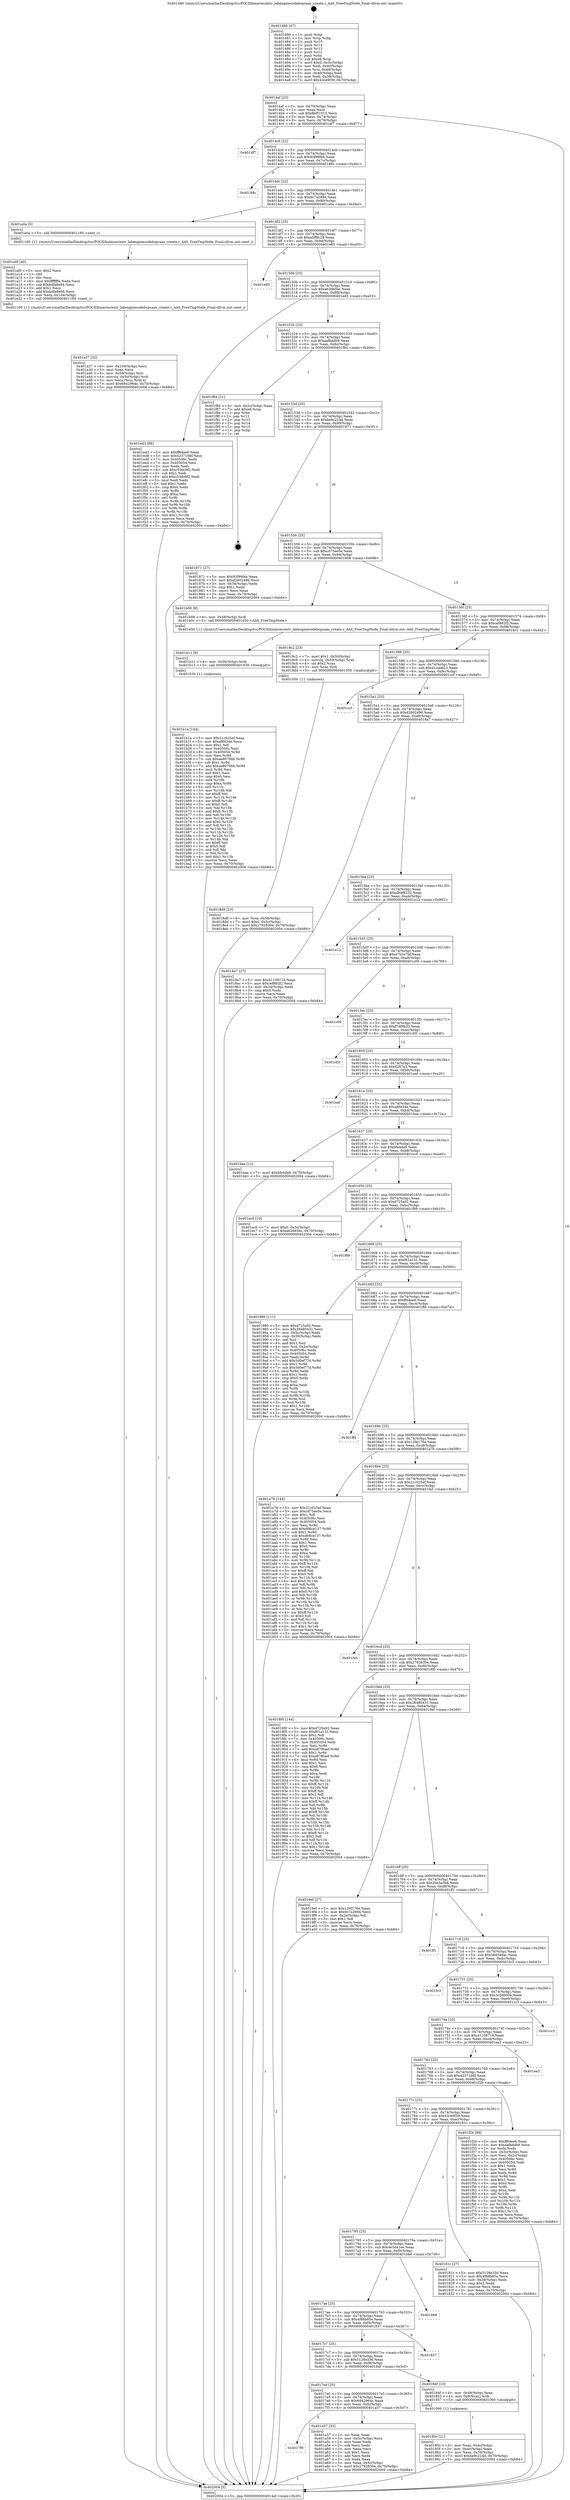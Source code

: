 digraph "0x401480" {
  label = "0x401480 (/mnt/c/Users/mathe/Desktop/tcc/POCII/binaries/extr_labenginecodebspcaas_create.c_AAS_FreeTmpNode_Final-ollvm.out::main(0))"
  labelloc = "t"
  node[shape=record]

  Entry [label="",width=0.3,height=0.3,shape=circle,fillcolor=black,style=filled]
  "0x4014af" [label="{
     0x4014af [23]\l
     | [instrs]\l
     &nbsp;&nbsp;0x4014af \<+3\>: mov -0x70(%rbp),%eax\l
     &nbsp;&nbsp;0x4014b2 \<+2\>: mov %eax,%ecx\l
     &nbsp;&nbsp;0x4014b4 \<+6\>: sub $0x8bf51015,%ecx\l
     &nbsp;&nbsp;0x4014ba \<+3\>: mov %eax,-0x74(%rbp)\l
     &nbsp;&nbsp;0x4014bd \<+3\>: mov %ecx,-0x78(%rbp)\l
     &nbsp;&nbsp;0x4014c0 \<+6\>: je 0000000000401df7 \<main+0x977\>\l
  }"]
  "0x401df7" [label="{
     0x401df7\l
  }", style=dashed]
  "0x4014c6" [label="{
     0x4014c6 [22]\l
     | [instrs]\l
     &nbsp;&nbsp;0x4014c6 \<+5\>: jmp 00000000004014cb \<main+0x4b\>\l
     &nbsp;&nbsp;0x4014cb \<+3\>: mov -0x74(%rbp),%eax\l
     &nbsp;&nbsp;0x4014ce \<+5\>: sub $0x93f99feb,%eax\l
     &nbsp;&nbsp;0x4014d3 \<+3\>: mov %eax,-0x7c(%rbp)\l
     &nbsp;&nbsp;0x4014d6 \<+6\>: je 000000000040188c \<main+0x40c\>\l
  }"]
  Exit [label="",width=0.3,height=0.3,shape=circle,fillcolor=black,style=filled,peripheries=2]
  "0x40188c" [label="{
     0x40188c\l
  }", style=dashed]
  "0x4014dc" [label="{
     0x4014dc [22]\l
     | [instrs]\l
     &nbsp;&nbsp;0x4014dc \<+5\>: jmp 00000000004014e1 \<main+0x61\>\l
     &nbsp;&nbsp;0x4014e1 \<+3\>: mov -0x74(%rbp),%eax\l
     &nbsp;&nbsp;0x4014e4 \<+5\>: sub $0x9c7a2894,%eax\l
     &nbsp;&nbsp;0x4014e9 \<+3\>: mov %eax,-0x80(%rbp)\l
     &nbsp;&nbsp;0x4014ec \<+6\>: je 0000000000401a0a \<main+0x58a\>\l
  }"]
  "0x401b1a" [label="{
     0x401b1a [144]\l
     | [instrs]\l
     &nbsp;&nbsp;0x401b1a \<+5\>: mov $0x21c025ef,%eax\l
     &nbsp;&nbsp;0x401b1f \<+5\>: mov $0xa8f434e,%ecx\l
     &nbsp;&nbsp;0x401b24 \<+2\>: mov $0x1,%dl\l
     &nbsp;&nbsp;0x401b26 \<+7\>: mov 0x40506c,%esi\l
     &nbsp;&nbsp;0x401b2d \<+8\>: mov 0x405054,%r8d\l
     &nbsp;&nbsp;0x401b35 \<+3\>: mov %esi,%r9d\l
     &nbsp;&nbsp;0x401b38 \<+7\>: sub $0xaa8070bb,%r9d\l
     &nbsp;&nbsp;0x401b3f \<+4\>: sub $0x1,%r9d\l
     &nbsp;&nbsp;0x401b43 \<+7\>: add $0xaa8070bb,%r9d\l
     &nbsp;&nbsp;0x401b4a \<+4\>: imul %r9d,%esi\l
     &nbsp;&nbsp;0x401b4e \<+3\>: and $0x1,%esi\l
     &nbsp;&nbsp;0x401b51 \<+3\>: cmp $0x0,%esi\l
     &nbsp;&nbsp;0x401b54 \<+4\>: sete %r10b\l
     &nbsp;&nbsp;0x401b58 \<+4\>: cmp $0xa,%r8d\l
     &nbsp;&nbsp;0x401b5c \<+4\>: setl %r11b\l
     &nbsp;&nbsp;0x401b60 \<+3\>: mov %r10b,%bl\l
     &nbsp;&nbsp;0x401b63 \<+3\>: xor $0xff,%bl\l
     &nbsp;&nbsp;0x401b66 \<+3\>: mov %r11b,%r14b\l
     &nbsp;&nbsp;0x401b69 \<+4\>: xor $0xff,%r14b\l
     &nbsp;&nbsp;0x401b6d \<+3\>: xor $0x0,%dl\l
     &nbsp;&nbsp;0x401b70 \<+3\>: mov %bl,%r15b\l
     &nbsp;&nbsp;0x401b73 \<+4\>: and $0x0,%r15b\l
     &nbsp;&nbsp;0x401b77 \<+3\>: and %dl,%r10b\l
     &nbsp;&nbsp;0x401b7a \<+3\>: mov %r14b,%r12b\l
     &nbsp;&nbsp;0x401b7d \<+4\>: and $0x0,%r12b\l
     &nbsp;&nbsp;0x401b81 \<+3\>: and %dl,%r11b\l
     &nbsp;&nbsp;0x401b84 \<+3\>: or %r10b,%r15b\l
     &nbsp;&nbsp;0x401b87 \<+3\>: or %r11b,%r12b\l
     &nbsp;&nbsp;0x401b8a \<+3\>: xor %r12b,%r15b\l
     &nbsp;&nbsp;0x401b8d \<+3\>: or %r14b,%bl\l
     &nbsp;&nbsp;0x401b90 \<+3\>: xor $0xff,%bl\l
     &nbsp;&nbsp;0x401b93 \<+3\>: or $0x0,%dl\l
     &nbsp;&nbsp;0x401b96 \<+2\>: and %dl,%bl\l
     &nbsp;&nbsp;0x401b98 \<+3\>: or %bl,%r15b\l
     &nbsp;&nbsp;0x401b9b \<+4\>: test $0x1,%r15b\l
     &nbsp;&nbsp;0x401b9f \<+3\>: cmovne %ecx,%eax\l
     &nbsp;&nbsp;0x401ba2 \<+3\>: mov %eax,-0x70(%rbp)\l
     &nbsp;&nbsp;0x401ba5 \<+5\>: jmp 0000000000402004 \<main+0xb84\>\l
  }"]
  "0x401a0a" [label="{
     0x401a0a [5]\l
     | [instrs]\l
     &nbsp;&nbsp;0x401a0a \<+5\>: call 0000000000401160 \<next_i\>\l
     | [calls]\l
     &nbsp;&nbsp;0x401160 \{1\} (/mnt/c/Users/mathe/Desktop/tcc/POCII/binaries/extr_labenginecodebspcaas_create.c_AAS_FreeTmpNode_Final-ollvm.out::next_i)\l
  }"]
  "0x4014f2" [label="{
     0x4014f2 [25]\l
     | [instrs]\l
     &nbsp;&nbsp;0x4014f2 \<+5\>: jmp 00000000004014f7 \<main+0x77\>\l
     &nbsp;&nbsp;0x4014f7 \<+3\>: mov -0x74(%rbp),%eax\l
     &nbsp;&nbsp;0x4014fa \<+5\>: sub $0xa5f8fc28,%eax\l
     &nbsp;&nbsp;0x4014ff \<+6\>: mov %eax,-0x84(%rbp)\l
     &nbsp;&nbsp;0x401505 \<+6\>: je 0000000000401e85 \<main+0xa05\>\l
  }"]
  "0x401b11" [label="{
     0x401b11 [9]\l
     | [instrs]\l
     &nbsp;&nbsp;0x401b11 \<+4\>: mov -0x58(%rbp),%rdi\l
     &nbsp;&nbsp;0x401b15 \<+5\>: call 0000000000401030 \<free@plt\>\l
     | [calls]\l
     &nbsp;&nbsp;0x401030 \{1\} (unknown)\l
  }"]
  "0x401e85" [label="{
     0x401e85\l
  }", style=dashed]
  "0x40150b" [label="{
     0x40150b [25]\l
     | [instrs]\l
     &nbsp;&nbsp;0x40150b \<+5\>: jmp 0000000000401510 \<main+0x90\>\l
     &nbsp;&nbsp;0x401510 \<+3\>: mov -0x74(%rbp),%eax\l
     &nbsp;&nbsp;0x401513 \<+5\>: sub $0xa62665bc,%eax\l
     &nbsp;&nbsp;0x401518 \<+6\>: mov %eax,-0x88(%rbp)\l
     &nbsp;&nbsp;0x40151e \<+6\>: je 0000000000401ed3 \<main+0xa53\>\l
  }"]
  "0x4017f9" [label="{
     0x4017f9\l
  }", style=dashed]
  "0x401ed3" [label="{
     0x401ed3 [88]\l
     | [instrs]\l
     &nbsp;&nbsp;0x401ed3 \<+5\>: mov $0xff64ee6,%eax\l
     &nbsp;&nbsp;0x401ed8 \<+5\>: mov $0x4237166f,%ecx\l
     &nbsp;&nbsp;0x401edd \<+7\>: mov 0x40506c,%edx\l
     &nbsp;&nbsp;0x401ee4 \<+7\>: mov 0x405054,%esi\l
     &nbsp;&nbsp;0x401eeb \<+2\>: mov %edx,%edi\l
     &nbsp;&nbsp;0x401eed \<+6\>: sub $0xc53dc9f2,%edi\l
     &nbsp;&nbsp;0x401ef3 \<+3\>: sub $0x1,%edi\l
     &nbsp;&nbsp;0x401ef6 \<+6\>: add $0xc53dc9f2,%edi\l
     &nbsp;&nbsp;0x401efc \<+3\>: imul %edi,%edx\l
     &nbsp;&nbsp;0x401eff \<+3\>: and $0x1,%edx\l
     &nbsp;&nbsp;0x401f02 \<+3\>: cmp $0x0,%edx\l
     &nbsp;&nbsp;0x401f05 \<+4\>: sete %r8b\l
     &nbsp;&nbsp;0x401f09 \<+3\>: cmp $0xa,%esi\l
     &nbsp;&nbsp;0x401f0c \<+4\>: setl %r9b\l
     &nbsp;&nbsp;0x401f10 \<+3\>: mov %r8b,%r10b\l
     &nbsp;&nbsp;0x401f13 \<+3\>: and %r9b,%r10b\l
     &nbsp;&nbsp;0x401f16 \<+3\>: xor %r9b,%r8b\l
     &nbsp;&nbsp;0x401f19 \<+3\>: or %r8b,%r10b\l
     &nbsp;&nbsp;0x401f1c \<+4\>: test $0x1,%r10b\l
     &nbsp;&nbsp;0x401f20 \<+3\>: cmovne %ecx,%eax\l
     &nbsp;&nbsp;0x401f23 \<+3\>: mov %eax,-0x70(%rbp)\l
     &nbsp;&nbsp;0x401f26 \<+5\>: jmp 0000000000402004 \<main+0xb84\>\l
  }"]
  "0x401524" [label="{
     0x401524 [25]\l
     | [instrs]\l
     &nbsp;&nbsp;0x401524 \<+5\>: jmp 0000000000401529 \<main+0xa9\>\l
     &nbsp;&nbsp;0x401529 \<+3\>: mov -0x74(%rbp),%eax\l
     &nbsp;&nbsp;0x40152c \<+5\>: sub $0xaafbddb9,%eax\l
     &nbsp;&nbsp;0x401531 \<+6\>: mov %eax,-0x8c(%rbp)\l
     &nbsp;&nbsp;0x401537 \<+6\>: je 0000000000401f84 \<main+0xb04\>\l
  }"]
  "0x401a57" [label="{
     0x401a57 [33]\l
     | [instrs]\l
     &nbsp;&nbsp;0x401a57 \<+2\>: xor %eax,%eax\l
     &nbsp;&nbsp;0x401a59 \<+3\>: mov -0x5c(%rbp),%ecx\l
     &nbsp;&nbsp;0x401a5c \<+2\>: mov %eax,%edx\l
     &nbsp;&nbsp;0x401a5e \<+2\>: sub %ecx,%edx\l
     &nbsp;&nbsp;0x401a60 \<+2\>: mov %eax,%ecx\l
     &nbsp;&nbsp;0x401a62 \<+3\>: sub $0x1,%ecx\l
     &nbsp;&nbsp;0x401a65 \<+2\>: add %ecx,%edx\l
     &nbsp;&nbsp;0x401a67 \<+2\>: sub %edx,%eax\l
     &nbsp;&nbsp;0x401a69 \<+3\>: mov %eax,-0x5c(%rbp)\l
     &nbsp;&nbsp;0x401a6c \<+7\>: movl $0x2792830e,-0x70(%rbp)\l
     &nbsp;&nbsp;0x401a73 \<+5\>: jmp 0000000000402004 \<main+0xb84\>\l
  }"]
  "0x401f84" [label="{
     0x401f84 [21]\l
     | [instrs]\l
     &nbsp;&nbsp;0x401f84 \<+3\>: mov -0x2c(%rbp),%eax\l
     &nbsp;&nbsp;0x401f87 \<+7\>: add $0xe8,%rsp\l
     &nbsp;&nbsp;0x401f8e \<+1\>: pop %rbx\l
     &nbsp;&nbsp;0x401f8f \<+2\>: pop %r12\l
     &nbsp;&nbsp;0x401f91 \<+2\>: pop %r13\l
     &nbsp;&nbsp;0x401f93 \<+2\>: pop %r14\l
     &nbsp;&nbsp;0x401f95 \<+2\>: pop %r15\l
     &nbsp;&nbsp;0x401f97 \<+1\>: pop %rbp\l
     &nbsp;&nbsp;0x401f98 \<+1\>: ret\l
  }"]
  "0x40153d" [label="{
     0x40153d [25]\l
     | [instrs]\l
     &nbsp;&nbsp;0x40153d \<+5\>: jmp 0000000000401542 \<main+0xc2\>\l
     &nbsp;&nbsp;0x401542 \<+3\>: mov -0x74(%rbp),%eax\l
     &nbsp;&nbsp;0x401545 \<+5\>: sub $0xbe9c224d,%eax\l
     &nbsp;&nbsp;0x40154a \<+6\>: mov %eax,-0x90(%rbp)\l
     &nbsp;&nbsp;0x401550 \<+6\>: je 0000000000401871 \<main+0x3f1\>\l
  }"]
  "0x401a37" [label="{
     0x401a37 [32]\l
     | [instrs]\l
     &nbsp;&nbsp;0x401a37 \<+6\>: mov -0x104(%rbp),%ecx\l
     &nbsp;&nbsp;0x401a3d \<+3\>: imul %eax,%ecx\l
     &nbsp;&nbsp;0x401a40 \<+4\>: mov -0x58(%rbp),%rsi\l
     &nbsp;&nbsp;0x401a44 \<+4\>: movslq -0x5c(%rbp),%rdi\l
     &nbsp;&nbsp;0x401a48 \<+3\>: mov %ecx,(%rsi,%rdi,4)\l
     &nbsp;&nbsp;0x401a4b \<+7\>: movl $0x6842964c,-0x70(%rbp)\l
     &nbsp;&nbsp;0x401a52 \<+5\>: jmp 0000000000402004 \<main+0xb84\>\l
  }"]
  "0x401871" [label="{
     0x401871 [27]\l
     | [instrs]\l
     &nbsp;&nbsp;0x401871 \<+5\>: mov $0x93f99feb,%eax\l
     &nbsp;&nbsp;0x401876 \<+5\>: mov $0xd2602496,%ecx\l
     &nbsp;&nbsp;0x40187b \<+3\>: mov -0x34(%rbp),%edx\l
     &nbsp;&nbsp;0x40187e \<+3\>: cmp $0x1,%edx\l
     &nbsp;&nbsp;0x401881 \<+3\>: cmovl %ecx,%eax\l
     &nbsp;&nbsp;0x401884 \<+3\>: mov %eax,-0x70(%rbp)\l
     &nbsp;&nbsp;0x401887 \<+5\>: jmp 0000000000402004 \<main+0xb84\>\l
  }"]
  "0x401556" [label="{
     0x401556 [25]\l
     | [instrs]\l
     &nbsp;&nbsp;0x401556 \<+5\>: jmp 000000000040155b \<main+0xdb\>\l
     &nbsp;&nbsp;0x40155b \<+3\>: mov -0x74(%rbp),%eax\l
     &nbsp;&nbsp;0x40155e \<+5\>: sub $0xcd75ee5e,%eax\l
     &nbsp;&nbsp;0x401563 \<+6\>: mov %eax,-0x94(%rbp)\l
     &nbsp;&nbsp;0x401569 \<+6\>: je 0000000000401b08 \<main+0x688\>\l
  }"]
  "0x401a0f" [label="{
     0x401a0f [40]\l
     | [instrs]\l
     &nbsp;&nbsp;0x401a0f \<+5\>: mov $0x2,%ecx\l
     &nbsp;&nbsp;0x401a14 \<+1\>: cltd\l
     &nbsp;&nbsp;0x401a15 \<+2\>: idiv %ecx\l
     &nbsp;&nbsp;0x401a17 \<+6\>: imul $0xfffffffe,%edx,%ecx\l
     &nbsp;&nbsp;0x401a1d \<+6\>: sub $0xbdfa8e94,%ecx\l
     &nbsp;&nbsp;0x401a23 \<+3\>: add $0x1,%ecx\l
     &nbsp;&nbsp;0x401a26 \<+6\>: add $0xbdfa8e94,%ecx\l
     &nbsp;&nbsp;0x401a2c \<+6\>: mov %ecx,-0x104(%rbp)\l
     &nbsp;&nbsp;0x401a32 \<+5\>: call 0000000000401160 \<next_i\>\l
     | [calls]\l
     &nbsp;&nbsp;0x401160 \{1\} (/mnt/c/Users/mathe/Desktop/tcc/POCII/binaries/extr_labenginecodebspcaas_create.c_AAS_FreeTmpNode_Final-ollvm.out::next_i)\l
  }"]
  "0x401b08" [label="{
     0x401b08 [9]\l
     | [instrs]\l
     &nbsp;&nbsp;0x401b08 \<+4\>: mov -0x58(%rbp),%rdi\l
     &nbsp;&nbsp;0x401b0c \<+5\>: call 0000000000401450 \<AAS_FreeTmpNode\>\l
     | [calls]\l
     &nbsp;&nbsp;0x401450 \{1\} (/mnt/c/Users/mathe/Desktop/tcc/POCII/binaries/extr_labenginecodebspcaas_create.c_AAS_FreeTmpNode_Final-ollvm.out::AAS_FreeTmpNode)\l
  }"]
  "0x40156f" [label="{
     0x40156f [25]\l
     | [instrs]\l
     &nbsp;&nbsp;0x40156f \<+5\>: jmp 0000000000401574 \<main+0xf4\>\l
     &nbsp;&nbsp;0x401574 \<+3\>: mov -0x74(%rbp),%eax\l
     &nbsp;&nbsp;0x401577 \<+5\>: sub $0xcef882f2,%eax\l
     &nbsp;&nbsp;0x40157c \<+6\>: mov %eax,-0x98(%rbp)\l
     &nbsp;&nbsp;0x401582 \<+6\>: je 00000000004018c2 \<main+0x442\>\l
  }"]
  "0x4018d9" [label="{
     0x4018d9 [23]\l
     | [instrs]\l
     &nbsp;&nbsp;0x4018d9 \<+4\>: mov %rax,-0x58(%rbp)\l
     &nbsp;&nbsp;0x4018dd \<+7\>: movl $0x0,-0x5c(%rbp)\l
     &nbsp;&nbsp;0x4018e4 \<+7\>: movl $0x2792830e,-0x70(%rbp)\l
     &nbsp;&nbsp;0x4018eb \<+5\>: jmp 0000000000402004 \<main+0xb84\>\l
  }"]
  "0x4018c2" [label="{
     0x4018c2 [23]\l
     | [instrs]\l
     &nbsp;&nbsp;0x4018c2 \<+7\>: movl $0x1,-0x50(%rbp)\l
     &nbsp;&nbsp;0x4018c9 \<+4\>: movslq -0x50(%rbp),%rax\l
     &nbsp;&nbsp;0x4018cd \<+4\>: shl $0x2,%rax\l
     &nbsp;&nbsp;0x4018d1 \<+3\>: mov %rax,%rdi\l
     &nbsp;&nbsp;0x4018d4 \<+5\>: call 0000000000401050 \<malloc@plt\>\l
     | [calls]\l
     &nbsp;&nbsp;0x401050 \{1\} (unknown)\l
  }"]
  "0x401588" [label="{
     0x401588 [25]\l
     | [instrs]\l
     &nbsp;&nbsp;0x401588 \<+5\>: jmp 000000000040158d \<main+0x10d\>\l
     &nbsp;&nbsp;0x40158d \<+3\>: mov -0x74(%rbp),%eax\l
     &nbsp;&nbsp;0x401590 \<+5\>: sub $0xd1ceb823,%eax\l
     &nbsp;&nbsp;0x401595 \<+6\>: mov %eax,-0x9c(%rbp)\l
     &nbsp;&nbsp;0x40159b \<+6\>: je 0000000000401ccf \<main+0x84f\>\l
  }"]
  "0x40185c" [label="{
     0x40185c [21]\l
     | [instrs]\l
     &nbsp;&nbsp;0x40185c \<+3\>: mov %eax,-0x4c(%rbp)\l
     &nbsp;&nbsp;0x40185f \<+3\>: mov -0x4c(%rbp),%eax\l
     &nbsp;&nbsp;0x401862 \<+3\>: mov %eax,-0x34(%rbp)\l
     &nbsp;&nbsp;0x401865 \<+7\>: movl $0xbe9c224d,-0x70(%rbp)\l
     &nbsp;&nbsp;0x40186c \<+5\>: jmp 0000000000402004 \<main+0xb84\>\l
  }"]
  "0x401ccf" [label="{
     0x401ccf\l
  }", style=dashed]
  "0x4015a1" [label="{
     0x4015a1 [25]\l
     | [instrs]\l
     &nbsp;&nbsp;0x4015a1 \<+5\>: jmp 00000000004015a6 \<main+0x126\>\l
     &nbsp;&nbsp;0x4015a6 \<+3\>: mov -0x74(%rbp),%eax\l
     &nbsp;&nbsp;0x4015a9 \<+5\>: sub $0xd2602496,%eax\l
     &nbsp;&nbsp;0x4015ae \<+6\>: mov %eax,-0xa0(%rbp)\l
     &nbsp;&nbsp;0x4015b4 \<+6\>: je 00000000004018a7 \<main+0x427\>\l
  }"]
  "0x4017e0" [label="{
     0x4017e0 [25]\l
     | [instrs]\l
     &nbsp;&nbsp;0x4017e0 \<+5\>: jmp 00000000004017e5 \<main+0x365\>\l
     &nbsp;&nbsp;0x4017e5 \<+3\>: mov -0x74(%rbp),%eax\l
     &nbsp;&nbsp;0x4017e8 \<+5\>: sub $0x6842964c,%eax\l
     &nbsp;&nbsp;0x4017ed \<+6\>: mov %eax,-0xfc(%rbp)\l
     &nbsp;&nbsp;0x4017f3 \<+6\>: je 0000000000401a57 \<main+0x5d7\>\l
  }"]
  "0x4018a7" [label="{
     0x4018a7 [27]\l
     | [instrs]\l
     &nbsp;&nbsp;0x4018a7 \<+5\>: mov $0x41108714,%eax\l
     &nbsp;&nbsp;0x4018ac \<+5\>: mov $0xcef882f2,%ecx\l
     &nbsp;&nbsp;0x4018b1 \<+3\>: mov -0x34(%rbp),%edx\l
     &nbsp;&nbsp;0x4018b4 \<+3\>: cmp $0x0,%edx\l
     &nbsp;&nbsp;0x4018b7 \<+3\>: cmove %ecx,%eax\l
     &nbsp;&nbsp;0x4018ba \<+3\>: mov %eax,-0x70(%rbp)\l
     &nbsp;&nbsp;0x4018bd \<+5\>: jmp 0000000000402004 \<main+0xb84\>\l
  }"]
  "0x4015ba" [label="{
     0x4015ba [25]\l
     | [instrs]\l
     &nbsp;&nbsp;0x4015ba \<+5\>: jmp 00000000004015bf \<main+0x13f\>\l
     &nbsp;&nbsp;0x4015bf \<+3\>: mov -0x74(%rbp),%eax\l
     &nbsp;&nbsp;0x4015c2 \<+5\>: sub $0xdb4f8232,%eax\l
     &nbsp;&nbsp;0x4015c7 \<+6\>: mov %eax,-0xa4(%rbp)\l
     &nbsp;&nbsp;0x4015cd \<+6\>: je 0000000000401e12 \<main+0x992\>\l
  }"]
  "0x40184f" [label="{
     0x40184f [13]\l
     | [instrs]\l
     &nbsp;&nbsp;0x40184f \<+4\>: mov -0x48(%rbp),%rax\l
     &nbsp;&nbsp;0x401853 \<+4\>: mov 0x8(%rax),%rdi\l
     &nbsp;&nbsp;0x401857 \<+5\>: call 0000000000401060 \<atoi@plt\>\l
     | [calls]\l
     &nbsp;&nbsp;0x401060 \{1\} (unknown)\l
  }"]
  "0x401e12" [label="{
     0x401e12\l
  }", style=dashed]
  "0x4015d3" [label="{
     0x4015d3 [25]\l
     | [instrs]\l
     &nbsp;&nbsp;0x4015d3 \<+5\>: jmp 00000000004015d8 \<main+0x158\>\l
     &nbsp;&nbsp;0x4015d8 \<+3\>: mov -0x74(%rbp),%eax\l
     &nbsp;&nbsp;0x4015db \<+5\>: sub $0xe7b2e7bf,%eax\l
     &nbsp;&nbsp;0x4015e0 \<+6\>: mov %eax,-0xa8(%rbp)\l
     &nbsp;&nbsp;0x4015e6 \<+6\>: je 0000000000401c09 \<main+0x789\>\l
  }"]
  "0x4017c7" [label="{
     0x4017c7 [25]\l
     | [instrs]\l
     &nbsp;&nbsp;0x4017c7 \<+5\>: jmp 00000000004017cc \<main+0x34c\>\l
     &nbsp;&nbsp;0x4017cc \<+3\>: mov -0x74(%rbp),%eax\l
     &nbsp;&nbsp;0x4017cf \<+5\>: sub $0x5128e33d,%eax\l
     &nbsp;&nbsp;0x4017d4 \<+6\>: mov %eax,-0xf8(%rbp)\l
     &nbsp;&nbsp;0x4017da \<+6\>: je 000000000040184f \<main+0x3cf\>\l
  }"]
  "0x401c09" [label="{
     0x401c09\l
  }", style=dashed]
  "0x4015ec" [label="{
     0x4015ec [25]\l
     | [instrs]\l
     &nbsp;&nbsp;0x4015ec \<+5\>: jmp 00000000004015f1 \<main+0x171\>\l
     &nbsp;&nbsp;0x4015f1 \<+3\>: mov -0x74(%rbp),%eax\l
     &nbsp;&nbsp;0x4015f4 \<+5\>: sub $0xf7df9b33,%eax\l
     &nbsp;&nbsp;0x4015f9 \<+6\>: mov %eax,-0xac(%rbp)\l
     &nbsp;&nbsp;0x4015ff \<+6\>: je 0000000000401d5f \<main+0x8df\>\l
  }"]
  "0x401837" [label="{
     0x401837\l
  }", style=dashed]
  "0x401d5f" [label="{
     0x401d5f\l
  }", style=dashed]
  "0x401605" [label="{
     0x401605 [25]\l
     | [instrs]\l
     &nbsp;&nbsp;0x401605 \<+5\>: jmp 000000000040160a \<main+0x18a\>\l
     &nbsp;&nbsp;0x40160a \<+3\>: mov -0x74(%rbp),%eax\l
     &nbsp;&nbsp;0x40160d \<+5\>: sub $0x4287a3,%eax\l
     &nbsp;&nbsp;0x401612 \<+6\>: mov %eax,-0xb0(%rbp)\l
     &nbsp;&nbsp;0x401618 \<+6\>: je 0000000000401eaf \<main+0xa2f\>\l
  }"]
  "0x4017ae" [label="{
     0x4017ae [25]\l
     | [instrs]\l
     &nbsp;&nbsp;0x4017ae \<+5\>: jmp 00000000004017b3 \<main+0x333\>\l
     &nbsp;&nbsp;0x4017b3 \<+3\>: mov -0x74(%rbp),%eax\l
     &nbsp;&nbsp;0x4017b6 \<+5\>: sub $0x4f88b85e,%eax\l
     &nbsp;&nbsp;0x4017bb \<+6\>: mov %eax,-0xf4(%rbp)\l
     &nbsp;&nbsp;0x4017c1 \<+6\>: je 0000000000401837 \<main+0x3b7\>\l
  }"]
  "0x401eaf" [label="{
     0x401eaf\l
  }", style=dashed]
  "0x40161e" [label="{
     0x40161e [25]\l
     | [instrs]\l
     &nbsp;&nbsp;0x40161e \<+5\>: jmp 0000000000401623 \<main+0x1a3\>\l
     &nbsp;&nbsp;0x401623 \<+3\>: mov -0x74(%rbp),%eax\l
     &nbsp;&nbsp;0x401626 \<+5\>: sub $0xa8f434e,%eax\l
     &nbsp;&nbsp;0x40162b \<+6\>: mov %eax,-0xb4(%rbp)\l
     &nbsp;&nbsp;0x401631 \<+6\>: je 0000000000401baa \<main+0x72a\>\l
  }"]
  "0x401bb6" [label="{
     0x401bb6\l
  }", style=dashed]
  "0x401baa" [label="{
     0x401baa [12]\l
     | [instrs]\l
     &nbsp;&nbsp;0x401baa \<+7\>: movl $0xbfe4da9,-0x70(%rbp)\l
     &nbsp;&nbsp;0x401bb1 \<+5\>: jmp 0000000000402004 \<main+0xb84\>\l
  }"]
  "0x401637" [label="{
     0x401637 [25]\l
     | [instrs]\l
     &nbsp;&nbsp;0x401637 \<+5\>: jmp 000000000040163c \<main+0x1bc\>\l
     &nbsp;&nbsp;0x40163c \<+3\>: mov -0x74(%rbp),%eax\l
     &nbsp;&nbsp;0x40163f \<+5\>: sub $0xbfe4da9,%eax\l
     &nbsp;&nbsp;0x401644 \<+6\>: mov %eax,-0xb8(%rbp)\l
     &nbsp;&nbsp;0x40164a \<+6\>: je 0000000000401ec0 \<main+0xa40\>\l
  }"]
  "0x401480" [label="{
     0x401480 [47]\l
     | [instrs]\l
     &nbsp;&nbsp;0x401480 \<+1\>: push %rbp\l
     &nbsp;&nbsp;0x401481 \<+3\>: mov %rsp,%rbp\l
     &nbsp;&nbsp;0x401484 \<+2\>: push %r15\l
     &nbsp;&nbsp;0x401486 \<+2\>: push %r14\l
     &nbsp;&nbsp;0x401488 \<+2\>: push %r13\l
     &nbsp;&nbsp;0x40148a \<+2\>: push %r12\l
     &nbsp;&nbsp;0x40148c \<+1\>: push %rbx\l
     &nbsp;&nbsp;0x40148d \<+7\>: sub $0xe8,%rsp\l
     &nbsp;&nbsp;0x401494 \<+7\>: movl $0x0,-0x3c(%rbp)\l
     &nbsp;&nbsp;0x40149b \<+3\>: mov %edi,-0x40(%rbp)\l
     &nbsp;&nbsp;0x40149e \<+4\>: mov %rsi,-0x48(%rbp)\l
     &nbsp;&nbsp;0x4014a2 \<+3\>: mov -0x40(%rbp),%edi\l
     &nbsp;&nbsp;0x4014a5 \<+3\>: mov %edi,-0x38(%rbp)\l
     &nbsp;&nbsp;0x4014a8 \<+7\>: movl $0x43ce9f39,-0x70(%rbp)\l
  }"]
  "0x401ec0" [label="{
     0x401ec0 [19]\l
     | [instrs]\l
     &nbsp;&nbsp;0x401ec0 \<+7\>: movl $0x0,-0x3c(%rbp)\l
     &nbsp;&nbsp;0x401ec7 \<+7\>: movl $0xa62665bc,-0x70(%rbp)\l
     &nbsp;&nbsp;0x401ece \<+5\>: jmp 0000000000402004 \<main+0xb84\>\l
  }"]
  "0x401650" [label="{
     0x401650 [25]\l
     | [instrs]\l
     &nbsp;&nbsp;0x401650 \<+5\>: jmp 0000000000401655 \<main+0x1d5\>\l
     &nbsp;&nbsp;0x401655 \<+3\>: mov -0x74(%rbp),%eax\l
     &nbsp;&nbsp;0x401658 \<+5\>: sub $0xd725a92,%eax\l
     &nbsp;&nbsp;0x40165d \<+6\>: mov %eax,-0xbc(%rbp)\l
     &nbsp;&nbsp;0x401663 \<+6\>: je 0000000000401f99 \<main+0xb19\>\l
  }"]
  "0x402004" [label="{
     0x402004 [5]\l
     | [instrs]\l
     &nbsp;&nbsp;0x402004 \<+5\>: jmp 00000000004014af \<main+0x2f\>\l
  }"]
  "0x401f99" [label="{
     0x401f99\l
  }", style=dashed]
  "0x401669" [label="{
     0x401669 [25]\l
     | [instrs]\l
     &nbsp;&nbsp;0x401669 \<+5\>: jmp 000000000040166e \<main+0x1ee\>\l
     &nbsp;&nbsp;0x40166e \<+3\>: mov -0x74(%rbp),%eax\l
     &nbsp;&nbsp;0x401671 \<+5\>: sub $0xf61a131,%eax\l
     &nbsp;&nbsp;0x401676 \<+6\>: mov %eax,-0xc0(%rbp)\l
     &nbsp;&nbsp;0x40167c \<+6\>: je 0000000000401980 \<main+0x500\>\l
  }"]
  "0x401795" [label="{
     0x401795 [25]\l
     | [instrs]\l
     &nbsp;&nbsp;0x401795 \<+5\>: jmp 000000000040179a \<main+0x31a\>\l
     &nbsp;&nbsp;0x40179a \<+3\>: mov -0x74(%rbp),%eax\l
     &nbsp;&nbsp;0x40179d \<+5\>: sub $0x4e3d41ee,%eax\l
     &nbsp;&nbsp;0x4017a2 \<+6\>: mov %eax,-0xf0(%rbp)\l
     &nbsp;&nbsp;0x4017a8 \<+6\>: je 0000000000401bb6 \<main+0x736\>\l
  }"]
  "0x401980" [label="{
     0x401980 [111]\l
     | [instrs]\l
     &nbsp;&nbsp;0x401980 \<+5\>: mov $0xd725a92,%eax\l
     &nbsp;&nbsp;0x401985 \<+5\>: mov $0x28480431,%ecx\l
     &nbsp;&nbsp;0x40198a \<+3\>: mov -0x5c(%rbp),%edx\l
     &nbsp;&nbsp;0x40198d \<+3\>: cmp -0x50(%rbp),%edx\l
     &nbsp;&nbsp;0x401990 \<+4\>: setl %sil\l
     &nbsp;&nbsp;0x401994 \<+4\>: and $0x1,%sil\l
     &nbsp;&nbsp;0x401998 \<+4\>: mov %sil,-0x2e(%rbp)\l
     &nbsp;&nbsp;0x40199c \<+7\>: mov 0x40506c,%edx\l
     &nbsp;&nbsp;0x4019a3 \<+7\>: mov 0x405054,%edi\l
     &nbsp;&nbsp;0x4019aa \<+3\>: mov %edx,%r8d\l
     &nbsp;&nbsp;0x4019ad \<+7\>: add $0x5d0ef77d,%r8d\l
     &nbsp;&nbsp;0x4019b4 \<+4\>: sub $0x1,%r8d\l
     &nbsp;&nbsp;0x4019b8 \<+7\>: sub $0x5d0ef77d,%r8d\l
     &nbsp;&nbsp;0x4019bf \<+4\>: imul %r8d,%edx\l
     &nbsp;&nbsp;0x4019c3 \<+3\>: and $0x1,%edx\l
     &nbsp;&nbsp;0x4019c6 \<+3\>: cmp $0x0,%edx\l
     &nbsp;&nbsp;0x4019c9 \<+4\>: sete %sil\l
     &nbsp;&nbsp;0x4019cd \<+3\>: cmp $0xa,%edi\l
     &nbsp;&nbsp;0x4019d0 \<+4\>: setl %r9b\l
     &nbsp;&nbsp;0x4019d4 \<+3\>: mov %sil,%r10b\l
     &nbsp;&nbsp;0x4019d7 \<+3\>: and %r9b,%r10b\l
     &nbsp;&nbsp;0x4019da \<+3\>: xor %r9b,%sil\l
     &nbsp;&nbsp;0x4019dd \<+3\>: or %sil,%r10b\l
     &nbsp;&nbsp;0x4019e0 \<+4\>: test $0x1,%r10b\l
     &nbsp;&nbsp;0x4019e4 \<+3\>: cmovne %ecx,%eax\l
     &nbsp;&nbsp;0x4019e7 \<+3\>: mov %eax,-0x70(%rbp)\l
     &nbsp;&nbsp;0x4019ea \<+5\>: jmp 0000000000402004 \<main+0xb84\>\l
  }"]
  "0x401682" [label="{
     0x401682 [25]\l
     | [instrs]\l
     &nbsp;&nbsp;0x401682 \<+5\>: jmp 0000000000401687 \<main+0x207\>\l
     &nbsp;&nbsp;0x401687 \<+3\>: mov -0x74(%rbp),%eax\l
     &nbsp;&nbsp;0x40168a \<+5\>: sub $0xff64ee6,%eax\l
     &nbsp;&nbsp;0x40168f \<+6\>: mov %eax,-0xc4(%rbp)\l
     &nbsp;&nbsp;0x401695 \<+6\>: je 0000000000401ffd \<main+0xb7d\>\l
  }"]
  "0x40181c" [label="{
     0x40181c [27]\l
     | [instrs]\l
     &nbsp;&nbsp;0x40181c \<+5\>: mov $0x5128e33d,%eax\l
     &nbsp;&nbsp;0x401821 \<+5\>: mov $0x4f88b85e,%ecx\l
     &nbsp;&nbsp;0x401826 \<+3\>: mov -0x38(%rbp),%edx\l
     &nbsp;&nbsp;0x401829 \<+3\>: cmp $0x2,%edx\l
     &nbsp;&nbsp;0x40182c \<+3\>: cmovne %ecx,%eax\l
     &nbsp;&nbsp;0x40182f \<+3\>: mov %eax,-0x70(%rbp)\l
     &nbsp;&nbsp;0x401832 \<+5\>: jmp 0000000000402004 \<main+0xb84\>\l
  }"]
  "0x401ffd" [label="{
     0x401ffd\l
  }", style=dashed]
  "0x40169b" [label="{
     0x40169b [25]\l
     | [instrs]\l
     &nbsp;&nbsp;0x40169b \<+5\>: jmp 00000000004016a0 \<main+0x220\>\l
     &nbsp;&nbsp;0x4016a0 \<+3\>: mov -0x74(%rbp),%eax\l
     &nbsp;&nbsp;0x4016a3 \<+5\>: sub $0x12fd176e,%eax\l
     &nbsp;&nbsp;0x4016a8 \<+6\>: mov %eax,-0xc8(%rbp)\l
     &nbsp;&nbsp;0x4016ae \<+6\>: je 0000000000401a78 \<main+0x5f8\>\l
  }"]
  "0x40177c" [label="{
     0x40177c [25]\l
     | [instrs]\l
     &nbsp;&nbsp;0x40177c \<+5\>: jmp 0000000000401781 \<main+0x301\>\l
     &nbsp;&nbsp;0x401781 \<+3\>: mov -0x74(%rbp),%eax\l
     &nbsp;&nbsp;0x401784 \<+5\>: sub $0x43ce9f39,%eax\l
     &nbsp;&nbsp;0x401789 \<+6\>: mov %eax,-0xec(%rbp)\l
     &nbsp;&nbsp;0x40178f \<+6\>: je 000000000040181c \<main+0x39c\>\l
  }"]
  "0x401a78" [label="{
     0x401a78 [144]\l
     | [instrs]\l
     &nbsp;&nbsp;0x401a78 \<+5\>: mov $0x21c025ef,%eax\l
     &nbsp;&nbsp;0x401a7d \<+5\>: mov $0xcd75ee5e,%ecx\l
     &nbsp;&nbsp;0x401a82 \<+2\>: mov $0x1,%dl\l
     &nbsp;&nbsp;0x401a84 \<+7\>: mov 0x40506c,%esi\l
     &nbsp;&nbsp;0x401a8b \<+7\>: mov 0x405054,%edi\l
     &nbsp;&nbsp;0x401a92 \<+3\>: mov %esi,%r8d\l
     &nbsp;&nbsp;0x401a95 \<+7\>: add $0xd68ce137,%r8d\l
     &nbsp;&nbsp;0x401a9c \<+4\>: sub $0x1,%r8d\l
     &nbsp;&nbsp;0x401aa0 \<+7\>: sub $0xd68ce137,%r8d\l
     &nbsp;&nbsp;0x401aa7 \<+4\>: imul %r8d,%esi\l
     &nbsp;&nbsp;0x401aab \<+3\>: and $0x1,%esi\l
     &nbsp;&nbsp;0x401aae \<+3\>: cmp $0x0,%esi\l
     &nbsp;&nbsp;0x401ab1 \<+4\>: sete %r9b\l
     &nbsp;&nbsp;0x401ab5 \<+3\>: cmp $0xa,%edi\l
     &nbsp;&nbsp;0x401ab8 \<+4\>: setl %r10b\l
     &nbsp;&nbsp;0x401abc \<+3\>: mov %r9b,%r11b\l
     &nbsp;&nbsp;0x401abf \<+4\>: xor $0xff,%r11b\l
     &nbsp;&nbsp;0x401ac3 \<+3\>: mov %r10b,%bl\l
     &nbsp;&nbsp;0x401ac6 \<+3\>: xor $0xff,%bl\l
     &nbsp;&nbsp;0x401ac9 \<+3\>: xor $0x0,%dl\l
     &nbsp;&nbsp;0x401acc \<+3\>: mov %r11b,%r14b\l
     &nbsp;&nbsp;0x401acf \<+4\>: and $0x0,%r14b\l
     &nbsp;&nbsp;0x401ad3 \<+3\>: and %dl,%r9b\l
     &nbsp;&nbsp;0x401ad6 \<+3\>: mov %bl,%r15b\l
     &nbsp;&nbsp;0x401ad9 \<+4\>: and $0x0,%r15b\l
     &nbsp;&nbsp;0x401add \<+3\>: and %dl,%r10b\l
     &nbsp;&nbsp;0x401ae0 \<+3\>: or %r9b,%r14b\l
     &nbsp;&nbsp;0x401ae3 \<+3\>: or %r10b,%r15b\l
     &nbsp;&nbsp;0x401ae6 \<+3\>: xor %r15b,%r14b\l
     &nbsp;&nbsp;0x401ae9 \<+3\>: or %bl,%r11b\l
     &nbsp;&nbsp;0x401aec \<+4\>: xor $0xff,%r11b\l
     &nbsp;&nbsp;0x401af0 \<+3\>: or $0x0,%dl\l
     &nbsp;&nbsp;0x401af3 \<+3\>: and %dl,%r11b\l
     &nbsp;&nbsp;0x401af6 \<+3\>: or %r11b,%r14b\l
     &nbsp;&nbsp;0x401af9 \<+4\>: test $0x1,%r14b\l
     &nbsp;&nbsp;0x401afd \<+3\>: cmovne %ecx,%eax\l
     &nbsp;&nbsp;0x401b00 \<+3\>: mov %eax,-0x70(%rbp)\l
     &nbsp;&nbsp;0x401b03 \<+5\>: jmp 0000000000402004 \<main+0xb84\>\l
  }"]
  "0x4016b4" [label="{
     0x4016b4 [25]\l
     | [instrs]\l
     &nbsp;&nbsp;0x4016b4 \<+5\>: jmp 00000000004016b9 \<main+0x239\>\l
     &nbsp;&nbsp;0x4016b9 \<+3\>: mov -0x74(%rbp),%eax\l
     &nbsp;&nbsp;0x4016bc \<+5\>: sub $0x21c025ef,%eax\l
     &nbsp;&nbsp;0x4016c1 \<+6\>: mov %eax,-0xcc(%rbp)\l
     &nbsp;&nbsp;0x4016c7 \<+6\>: je 0000000000401fa5 \<main+0xb25\>\l
  }"]
  "0x401f2b" [label="{
     0x401f2b [89]\l
     | [instrs]\l
     &nbsp;&nbsp;0x401f2b \<+5\>: mov $0xff64ee6,%eax\l
     &nbsp;&nbsp;0x401f30 \<+5\>: mov $0xaafbddb9,%ecx\l
     &nbsp;&nbsp;0x401f35 \<+2\>: xor %edx,%edx\l
     &nbsp;&nbsp;0x401f37 \<+3\>: mov -0x3c(%rbp),%esi\l
     &nbsp;&nbsp;0x401f3a \<+3\>: mov %esi,-0x2c(%rbp)\l
     &nbsp;&nbsp;0x401f3d \<+7\>: mov 0x40506c,%esi\l
     &nbsp;&nbsp;0x401f44 \<+7\>: mov 0x405054,%edi\l
     &nbsp;&nbsp;0x401f4b \<+3\>: sub $0x1,%edx\l
     &nbsp;&nbsp;0x401f4e \<+3\>: mov %esi,%r8d\l
     &nbsp;&nbsp;0x401f51 \<+3\>: add %edx,%r8d\l
     &nbsp;&nbsp;0x401f54 \<+4\>: imul %r8d,%esi\l
     &nbsp;&nbsp;0x401f58 \<+3\>: and $0x1,%esi\l
     &nbsp;&nbsp;0x401f5b \<+3\>: cmp $0x0,%esi\l
     &nbsp;&nbsp;0x401f5e \<+4\>: sete %r9b\l
     &nbsp;&nbsp;0x401f62 \<+3\>: cmp $0xa,%edi\l
     &nbsp;&nbsp;0x401f65 \<+4\>: setl %r10b\l
     &nbsp;&nbsp;0x401f69 \<+3\>: mov %r9b,%r11b\l
     &nbsp;&nbsp;0x401f6c \<+3\>: and %r10b,%r11b\l
     &nbsp;&nbsp;0x401f6f \<+3\>: xor %r10b,%r9b\l
     &nbsp;&nbsp;0x401f72 \<+3\>: or %r9b,%r11b\l
     &nbsp;&nbsp;0x401f75 \<+4\>: test $0x1,%r11b\l
     &nbsp;&nbsp;0x401f79 \<+3\>: cmovne %ecx,%eax\l
     &nbsp;&nbsp;0x401f7c \<+3\>: mov %eax,-0x70(%rbp)\l
     &nbsp;&nbsp;0x401f7f \<+5\>: jmp 0000000000402004 \<main+0xb84\>\l
  }"]
  "0x401fa5" [label="{
     0x401fa5\l
  }", style=dashed]
  "0x4016cd" [label="{
     0x4016cd [25]\l
     | [instrs]\l
     &nbsp;&nbsp;0x4016cd \<+5\>: jmp 00000000004016d2 \<main+0x252\>\l
     &nbsp;&nbsp;0x4016d2 \<+3\>: mov -0x74(%rbp),%eax\l
     &nbsp;&nbsp;0x4016d5 \<+5\>: sub $0x2792830e,%eax\l
     &nbsp;&nbsp;0x4016da \<+6\>: mov %eax,-0xd0(%rbp)\l
     &nbsp;&nbsp;0x4016e0 \<+6\>: je 00000000004018f0 \<main+0x470\>\l
  }"]
  "0x401763" [label="{
     0x401763 [25]\l
     | [instrs]\l
     &nbsp;&nbsp;0x401763 \<+5\>: jmp 0000000000401768 \<main+0x2e8\>\l
     &nbsp;&nbsp;0x401768 \<+3\>: mov -0x74(%rbp),%eax\l
     &nbsp;&nbsp;0x40176b \<+5\>: sub $0x4237166f,%eax\l
     &nbsp;&nbsp;0x401770 \<+6\>: mov %eax,-0xe8(%rbp)\l
     &nbsp;&nbsp;0x401776 \<+6\>: je 0000000000401f2b \<main+0xaab\>\l
  }"]
  "0x4018f0" [label="{
     0x4018f0 [144]\l
     | [instrs]\l
     &nbsp;&nbsp;0x4018f0 \<+5\>: mov $0xd725a92,%eax\l
     &nbsp;&nbsp;0x4018f5 \<+5\>: mov $0xf61a131,%ecx\l
     &nbsp;&nbsp;0x4018fa \<+2\>: mov $0x1,%dl\l
     &nbsp;&nbsp;0x4018fc \<+7\>: mov 0x40506c,%esi\l
     &nbsp;&nbsp;0x401903 \<+7\>: mov 0x405054,%edi\l
     &nbsp;&nbsp;0x40190a \<+3\>: mov %esi,%r8d\l
     &nbsp;&nbsp;0x40190d \<+7\>: add $0xa87f6aef,%r8d\l
     &nbsp;&nbsp;0x401914 \<+4\>: sub $0x1,%r8d\l
     &nbsp;&nbsp;0x401918 \<+7\>: sub $0xa87f6aef,%r8d\l
     &nbsp;&nbsp;0x40191f \<+4\>: imul %r8d,%esi\l
     &nbsp;&nbsp;0x401923 \<+3\>: and $0x1,%esi\l
     &nbsp;&nbsp;0x401926 \<+3\>: cmp $0x0,%esi\l
     &nbsp;&nbsp;0x401929 \<+4\>: sete %r9b\l
     &nbsp;&nbsp;0x40192d \<+3\>: cmp $0xa,%edi\l
     &nbsp;&nbsp;0x401930 \<+4\>: setl %r10b\l
     &nbsp;&nbsp;0x401934 \<+3\>: mov %r9b,%r11b\l
     &nbsp;&nbsp;0x401937 \<+4\>: xor $0xff,%r11b\l
     &nbsp;&nbsp;0x40193b \<+3\>: mov %r10b,%bl\l
     &nbsp;&nbsp;0x40193e \<+3\>: xor $0xff,%bl\l
     &nbsp;&nbsp;0x401941 \<+3\>: xor $0x1,%dl\l
     &nbsp;&nbsp;0x401944 \<+3\>: mov %r11b,%r14b\l
     &nbsp;&nbsp;0x401947 \<+4\>: and $0xff,%r14b\l
     &nbsp;&nbsp;0x40194b \<+3\>: and %dl,%r9b\l
     &nbsp;&nbsp;0x40194e \<+3\>: mov %bl,%r15b\l
     &nbsp;&nbsp;0x401951 \<+4\>: and $0xff,%r15b\l
     &nbsp;&nbsp;0x401955 \<+3\>: and %dl,%r10b\l
     &nbsp;&nbsp;0x401958 \<+3\>: or %r9b,%r14b\l
     &nbsp;&nbsp;0x40195b \<+3\>: or %r10b,%r15b\l
     &nbsp;&nbsp;0x40195e \<+3\>: xor %r15b,%r14b\l
     &nbsp;&nbsp;0x401961 \<+3\>: or %bl,%r11b\l
     &nbsp;&nbsp;0x401964 \<+4\>: xor $0xff,%r11b\l
     &nbsp;&nbsp;0x401968 \<+3\>: or $0x1,%dl\l
     &nbsp;&nbsp;0x40196b \<+3\>: and %dl,%r11b\l
     &nbsp;&nbsp;0x40196e \<+3\>: or %r11b,%r14b\l
     &nbsp;&nbsp;0x401971 \<+4\>: test $0x1,%r14b\l
     &nbsp;&nbsp;0x401975 \<+3\>: cmovne %ecx,%eax\l
     &nbsp;&nbsp;0x401978 \<+3\>: mov %eax,-0x70(%rbp)\l
     &nbsp;&nbsp;0x40197b \<+5\>: jmp 0000000000402004 \<main+0xb84\>\l
  }"]
  "0x4016e6" [label="{
     0x4016e6 [25]\l
     | [instrs]\l
     &nbsp;&nbsp;0x4016e6 \<+5\>: jmp 00000000004016eb \<main+0x26b\>\l
     &nbsp;&nbsp;0x4016eb \<+3\>: mov -0x74(%rbp),%eax\l
     &nbsp;&nbsp;0x4016ee \<+5\>: sub $0x28480431,%eax\l
     &nbsp;&nbsp;0x4016f3 \<+6\>: mov %eax,-0xd4(%rbp)\l
     &nbsp;&nbsp;0x4016f9 \<+6\>: je 00000000004019ef \<main+0x56f\>\l
  }"]
  "0x401ea3" [label="{
     0x401ea3\l
  }", style=dashed]
  "0x4019ef" [label="{
     0x4019ef [27]\l
     | [instrs]\l
     &nbsp;&nbsp;0x4019ef \<+5\>: mov $0x12fd176e,%eax\l
     &nbsp;&nbsp;0x4019f4 \<+5\>: mov $0x9c7a2894,%ecx\l
     &nbsp;&nbsp;0x4019f9 \<+3\>: mov -0x2e(%rbp),%dl\l
     &nbsp;&nbsp;0x4019fc \<+3\>: test $0x1,%dl\l
     &nbsp;&nbsp;0x4019ff \<+3\>: cmovne %ecx,%eax\l
     &nbsp;&nbsp;0x401a02 \<+3\>: mov %eax,-0x70(%rbp)\l
     &nbsp;&nbsp;0x401a05 \<+5\>: jmp 0000000000402004 \<main+0xb84\>\l
  }"]
  "0x4016ff" [label="{
     0x4016ff [25]\l
     | [instrs]\l
     &nbsp;&nbsp;0x4016ff \<+5\>: jmp 0000000000401704 \<main+0x284\>\l
     &nbsp;&nbsp;0x401704 \<+3\>: mov -0x74(%rbp),%eax\l
     &nbsp;&nbsp;0x401707 \<+5\>: sub $0x2be3a5b6,%eax\l
     &nbsp;&nbsp;0x40170c \<+6\>: mov %eax,-0xd8(%rbp)\l
     &nbsp;&nbsp;0x401712 \<+6\>: je 0000000000401ff1 \<main+0xb71\>\l
  }"]
  "0x40174a" [label="{
     0x40174a [25]\l
     | [instrs]\l
     &nbsp;&nbsp;0x40174a \<+5\>: jmp 000000000040174f \<main+0x2cf\>\l
     &nbsp;&nbsp;0x40174f \<+3\>: mov -0x74(%rbp),%eax\l
     &nbsp;&nbsp;0x401752 \<+5\>: sub $0x41108714,%eax\l
     &nbsp;&nbsp;0x401757 \<+6\>: mov %eax,-0xe4(%rbp)\l
     &nbsp;&nbsp;0x40175d \<+6\>: je 0000000000401ea3 \<main+0xa23\>\l
  }"]
  "0x401ff1" [label="{
     0x401ff1\l
  }", style=dashed]
  "0x401718" [label="{
     0x401718 [25]\l
     | [instrs]\l
     &nbsp;&nbsp;0x401718 \<+5\>: jmp 000000000040171d \<main+0x29d\>\l
     &nbsp;&nbsp;0x40171d \<+3\>: mov -0x74(%rbp),%eax\l
     &nbsp;&nbsp;0x401720 \<+5\>: sub $0x38d348ac,%eax\l
     &nbsp;&nbsp;0x401725 \<+6\>: mov %eax,-0xdc(%rbp)\l
     &nbsp;&nbsp;0x40172b \<+6\>: je 0000000000401fc3 \<main+0xb43\>\l
  }"]
  "0x401cc3" [label="{
     0x401cc3\l
  }", style=dashed]
  "0x401fc3" [label="{
     0x401fc3\l
  }", style=dashed]
  "0x401731" [label="{
     0x401731 [25]\l
     | [instrs]\l
     &nbsp;&nbsp;0x401731 \<+5\>: jmp 0000000000401736 \<main+0x2b6\>\l
     &nbsp;&nbsp;0x401736 \<+3\>: mov -0x74(%rbp),%eax\l
     &nbsp;&nbsp;0x401739 \<+5\>: sub $0x3c5d600b,%eax\l
     &nbsp;&nbsp;0x40173e \<+6\>: mov %eax,-0xe0(%rbp)\l
     &nbsp;&nbsp;0x401744 \<+6\>: je 0000000000401cc3 \<main+0x843\>\l
  }"]
  Entry -> "0x401480" [label=" 1"]
  "0x4014af" -> "0x401df7" [label=" 0"]
  "0x4014af" -> "0x4014c6" [label=" 20"]
  "0x401f84" -> Exit [label=" 1"]
  "0x4014c6" -> "0x40188c" [label=" 0"]
  "0x4014c6" -> "0x4014dc" [label=" 20"]
  "0x401f2b" -> "0x402004" [label=" 1"]
  "0x4014dc" -> "0x401a0a" [label=" 1"]
  "0x4014dc" -> "0x4014f2" [label=" 19"]
  "0x401ed3" -> "0x402004" [label=" 1"]
  "0x4014f2" -> "0x401e85" [label=" 0"]
  "0x4014f2" -> "0x40150b" [label=" 19"]
  "0x401ec0" -> "0x402004" [label=" 1"]
  "0x40150b" -> "0x401ed3" [label=" 1"]
  "0x40150b" -> "0x401524" [label=" 18"]
  "0x401baa" -> "0x402004" [label=" 1"]
  "0x401524" -> "0x401f84" [label=" 1"]
  "0x401524" -> "0x40153d" [label=" 17"]
  "0x401b1a" -> "0x402004" [label=" 1"]
  "0x40153d" -> "0x401871" [label=" 1"]
  "0x40153d" -> "0x401556" [label=" 16"]
  "0x401b08" -> "0x401b11" [label=" 1"]
  "0x401556" -> "0x401b08" [label=" 1"]
  "0x401556" -> "0x40156f" [label=" 15"]
  "0x401a78" -> "0x402004" [label=" 1"]
  "0x40156f" -> "0x4018c2" [label=" 1"]
  "0x40156f" -> "0x401588" [label=" 14"]
  "0x401a57" -> "0x402004" [label=" 1"]
  "0x401588" -> "0x401ccf" [label=" 0"]
  "0x401588" -> "0x4015a1" [label=" 14"]
  "0x4017e0" -> "0x4017f9" [label=" 0"]
  "0x4015a1" -> "0x4018a7" [label=" 1"]
  "0x4015a1" -> "0x4015ba" [label=" 13"]
  "0x4017e0" -> "0x401a57" [label=" 1"]
  "0x4015ba" -> "0x401e12" [label=" 0"]
  "0x4015ba" -> "0x4015d3" [label=" 13"]
  "0x401b11" -> "0x401b1a" [label=" 1"]
  "0x4015d3" -> "0x401c09" [label=" 0"]
  "0x4015d3" -> "0x4015ec" [label=" 13"]
  "0x401a0f" -> "0x401a37" [label=" 1"]
  "0x4015ec" -> "0x401d5f" [label=" 0"]
  "0x4015ec" -> "0x401605" [label=" 13"]
  "0x401a0a" -> "0x401a0f" [label=" 1"]
  "0x401605" -> "0x401eaf" [label=" 0"]
  "0x401605" -> "0x40161e" [label=" 13"]
  "0x401980" -> "0x402004" [label=" 2"]
  "0x40161e" -> "0x401baa" [label=" 1"]
  "0x40161e" -> "0x401637" [label=" 12"]
  "0x4018f0" -> "0x402004" [label=" 2"]
  "0x401637" -> "0x401ec0" [label=" 1"]
  "0x401637" -> "0x401650" [label=" 11"]
  "0x4018c2" -> "0x4018d9" [label=" 1"]
  "0x401650" -> "0x401f99" [label=" 0"]
  "0x401650" -> "0x401669" [label=" 11"]
  "0x4018a7" -> "0x402004" [label=" 1"]
  "0x401669" -> "0x401980" [label=" 2"]
  "0x401669" -> "0x401682" [label=" 9"]
  "0x401871" -> "0x402004" [label=" 1"]
  "0x401682" -> "0x401ffd" [label=" 0"]
  "0x401682" -> "0x40169b" [label=" 9"]
  "0x40185c" -> "0x402004" [label=" 1"]
  "0x40169b" -> "0x401a78" [label=" 1"]
  "0x40169b" -> "0x4016b4" [label=" 8"]
  "0x4017c7" -> "0x4017e0" [label=" 1"]
  "0x4016b4" -> "0x401fa5" [label=" 0"]
  "0x4016b4" -> "0x4016cd" [label=" 8"]
  "0x4017c7" -> "0x40184f" [label=" 1"]
  "0x4016cd" -> "0x4018f0" [label=" 2"]
  "0x4016cd" -> "0x4016e6" [label=" 6"]
  "0x4017ae" -> "0x4017c7" [label=" 2"]
  "0x4016e6" -> "0x4019ef" [label=" 2"]
  "0x4016e6" -> "0x4016ff" [label=" 4"]
  "0x4017ae" -> "0x401837" [label=" 0"]
  "0x4016ff" -> "0x401ff1" [label=" 0"]
  "0x4016ff" -> "0x401718" [label=" 4"]
  "0x401795" -> "0x4017ae" [label=" 2"]
  "0x401718" -> "0x401fc3" [label=" 0"]
  "0x401718" -> "0x401731" [label=" 4"]
  "0x401795" -> "0x401bb6" [label=" 0"]
  "0x401731" -> "0x401cc3" [label=" 0"]
  "0x401731" -> "0x40174a" [label=" 4"]
  "0x4019ef" -> "0x402004" [label=" 2"]
  "0x40174a" -> "0x401ea3" [label=" 0"]
  "0x40174a" -> "0x401763" [label=" 4"]
  "0x401a37" -> "0x402004" [label=" 1"]
  "0x401763" -> "0x401f2b" [label=" 1"]
  "0x401763" -> "0x40177c" [label=" 3"]
  "0x40184f" -> "0x40185c" [label=" 1"]
  "0x40177c" -> "0x40181c" [label=" 1"]
  "0x40177c" -> "0x401795" [label=" 2"]
  "0x40181c" -> "0x402004" [label=" 1"]
  "0x401480" -> "0x4014af" [label=" 1"]
  "0x402004" -> "0x4014af" [label=" 19"]
  "0x4018d9" -> "0x402004" [label=" 1"]
}

